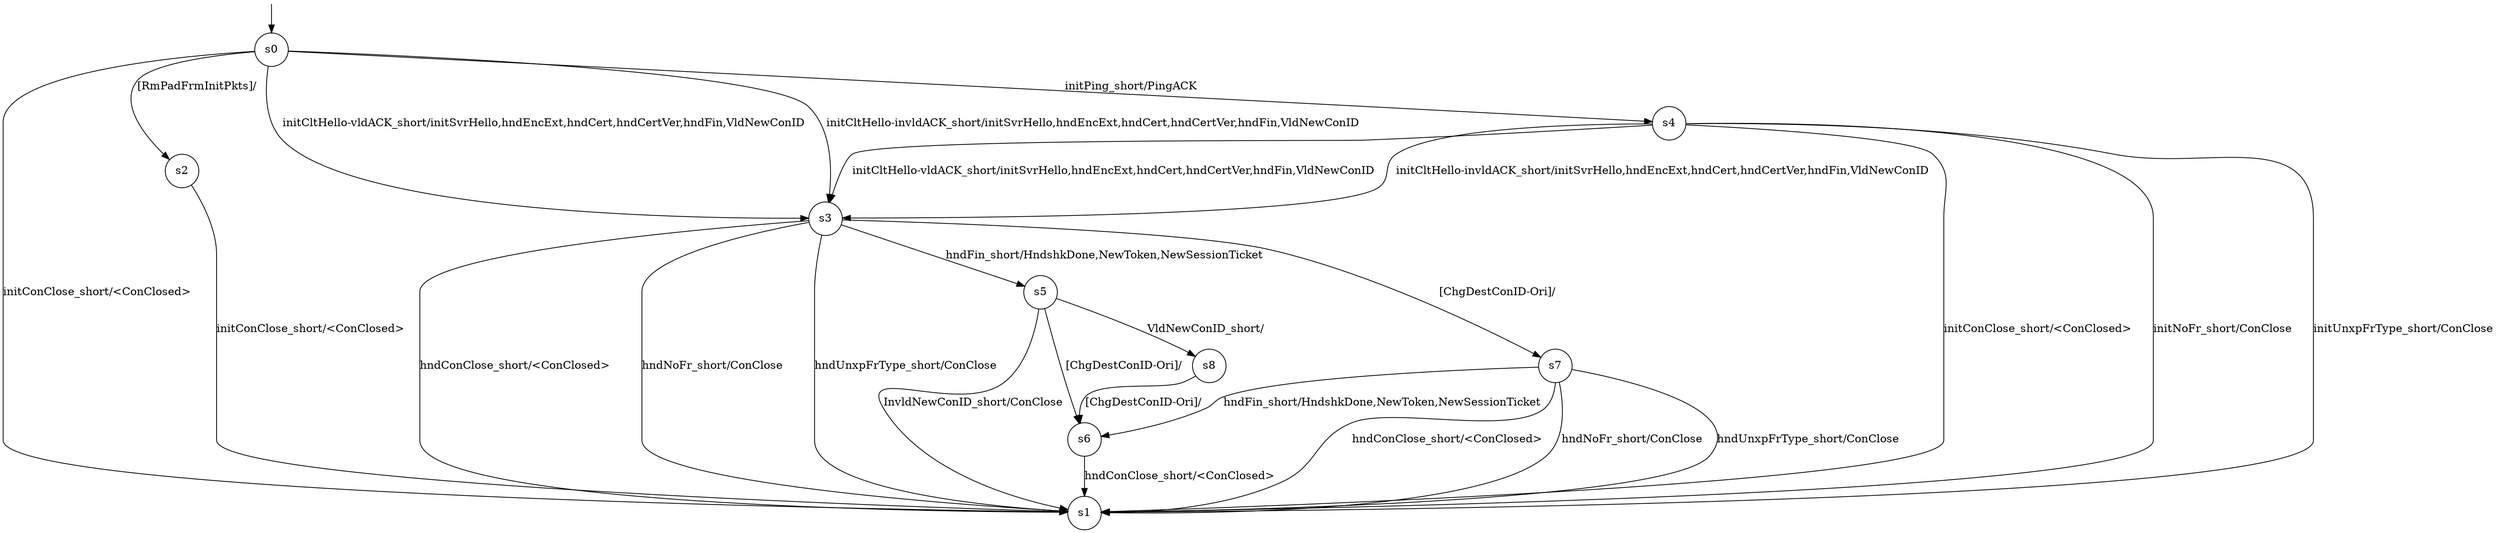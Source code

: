 digraph g {

s0 [shape="circle" label="s0"];
s1 [shape="circle" label="s1"];
s2 [shape="circle" label="s2"];
s3 [shape="circle" label="s3"];
s4 [shape="circle" label="s4"];
s5 [shape="circle" label="s5"];
s6 [shape="circle" label="s6"];
s7 [shape="circle" label="s7"];
s8 [shape="circle" label="s8"];
s0 -> s4 [label="initPing_short/PingACK "];
s0 -> s1 [label="initConClose_short/<ConClosed> "];
s0 -> s3 [label="initCltHello-vldACK_short/initSvrHello,hndEncExt,hndCert,hndCertVer,hndFin,VldNewConID "];
s0 -> s3 [label="initCltHello-invldACK_short/initSvrHello,hndEncExt,hndCert,hndCertVer,hndFin,VldNewConID "];
s0 -> s2 [label="[RmPadFrmInitPkts]/ "];
s2 -> s1 [label="initConClose_short/<ConClosed> "];
s3 -> s5 [label="hndFin_short/HndshkDone,NewToken,NewSessionTicket "];
s3 -> s1 [label="hndConClose_short/<ConClosed> "];
s3 -> s1 [label="hndNoFr_short/ConClose "];
s3 -> s1 [label="hndUnxpFrType_short/ConClose "];
s3 -> s7 [label="[ChgDestConID-Ori]/ "];
s4 -> s1 [label="initConClose_short/<ConClosed> "];
s4 -> s3 [label="initCltHello-vldACK_short/initSvrHello,hndEncExt,hndCert,hndCertVer,hndFin,VldNewConID "];
s4 -> s3 [label="initCltHello-invldACK_short/initSvrHello,hndEncExt,hndCert,hndCertVer,hndFin,VldNewConID "];
s4 -> s1 [label="initNoFr_short/ConClose "];
s4 -> s1 [label="initUnxpFrType_short/ConClose "];
s5 -> s8 [label="VldNewConID_short/ "];
s5 -> s1 [label="InvldNewConID_short/ConClose "];
s5 -> s6 [label="[ChgDestConID-Ori]/ "];
s6 -> s1 [label="hndConClose_short/<ConClosed> "];
s7 -> s6 [label="hndFin_short/HndshkDone,NewToken,NewSessionTicket "];
s7 -> s1 [label="hndConClose_short/<ConClosed> "];
s7 -> s1 [label="hndNoFr_short/ConClose "];
s7 -> s1 [label="hndUnxpFrType_short/ConClose "];
s8 -> s6 [label="[ChgDestConID-Ori]/ "];

__start0 [label="" shape="none" width="0" height="0"];
__start0 -> s0;

}
